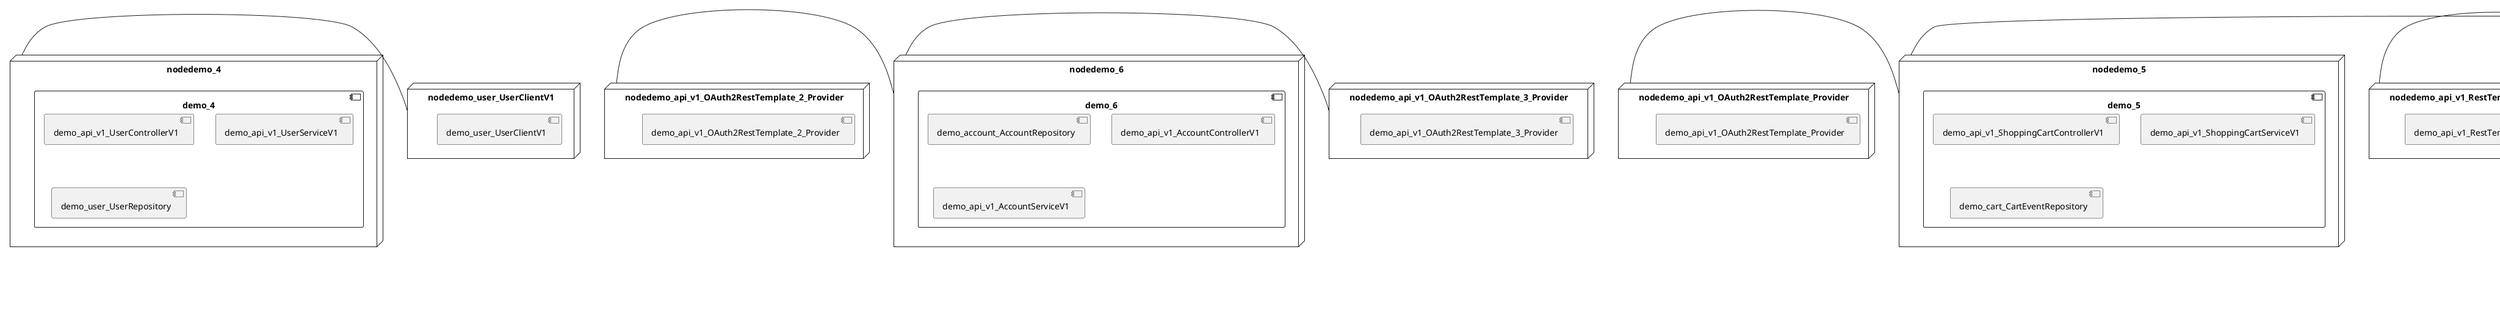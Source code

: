 @startuml
skinparam fixCircleLabelOverlapping true
skinparam componentStyle uml2
node nodedemo {
component demo {
[demo_api_v1_CatalogControllerV1] [[kbastani-spring-cloud-event-sourcing-example.system#_8QPbhOpMEe6Y__14NL0ePA]]
[demo_api_v1_CatalogServiceV1] [[kbastani-spring-cloud-event-sourcing-example.system#_8QPbhOpMEe6Y__14NL0ePA]]
[demo_catalog_CatalogInfoRepository] [[kbastani-spring-cloud-event-sourcing-example.system#_8QPbhOpMEe6Y__14NL0ePA]]
}
}
node nodedemo_2 {
component demo_2 {
[DatabaseInitializer] [[kbastani-spring-cloud-event-sourcing-example.system#_8QPbhOpMEe6Y__14NL0ePA]]
[demo_api_v1_OrderControllerV1] [[kbastani-spring-cloud-event-sourcing-example.system#_8QPbhOpMEe6Y__14NL0ePA]]
[demo_api_v1_OrderServiceV1] [[kbastani-spring-cloud-event-sourcing-example.system#_8QPbhOpMEe6Y__14NL0ePA]]
[demo_config_DatabaseInitializer] [[kbastani-spring-cloud-event-sourcing-example.system#_8QPbhOpMEe6Y__14NL0ePA]]
[demo_invoice_InvoiceRepository] [[kbastani-spring-cloud-event-sourcing-example.system#_8QPbhOpMEe6Y__14NL0ePA]]
[demo_order_OrderEventRepository] [[kbastani-spring-cloud-event-sourcing-example.system#_8QPbhOpMEe6Y__14NL0ePA]]
[demo_order_OrderRepository] [[kbastani-spring-cloud-event-sourcing-example.system#_8QPbhOpMEe6Y__14NL0ePA]]
}
}
node nodedemo_3 {
component demo_3 {
[demo_UserController] [[kbastani-spring-cloud-event-sourcing-example.system#_8QPbhOpMEe6Y__14NL0ePA]]
[demo_UserRepository] [[kbastani-spring-cloud-event-sourcing-example.system#_8QPbhOpMEe6Y__14NL0ePA]]
[demo_UserService] [[kbastani-spring-cloud-event-sourcing-example.system#_8QPbhOpMEe6Y__14NL0ePA]]
[demo_login_UserController] [[kbastani-spring-cloud-event-sourcing-example.system#_8QPbhOpMEe6Y__14NL0ePA]]
}
}
node nodedemo_4 {
component demo_4 {
[demo_api_v1_UserControllerV1] [[kbastani-spring-cloud-event-sourcing-example.system#_8QPbhOpMEe6Y__14NL0ePA]]
[demo_api_v1_UserServiceV1] [[kbastani-spring-cloud-event-sourcing-example.system#_8QPbhOpMEe6Y__14NL0ePA]]
[demo_user_UserRepository] [[kbastani-spring-cloud-event-sourcing-example.system#_8QPbhOpMEe6Y__14NL0ePA]]
}
}
node nodedemo_5 {
component demo_5 {
[demo_api_v1_ShoppingCartControllerV1] [[kbastani-spring-cloud-event-sourcing-example.system#_8QPbhOpMEe6Y__14NL0ePA]]
[demo_api_v1_ShoppingCartServiceV1] [[kbastani-spring-cloud-event-sourcing-example.system#_8QPbhOpMEe6Y__14NL0ePA]]
[demo_cart_CartEventRepository] [[kbastani-spring-cloud-event-sourcing-example.system#_8QPbhOpMEe6Y__14NL0ePA]]
}
}
node nodedemo_6 {
component demo_6 {
[demo_account_AccountRepository] [[kbastani-spring-cloud-event-sourcing-example.system#_8QPbhOpMEe6Y__14NL0ePA]]
[demo_api_v1_AccountControllerV1] [[kbastani-spring-cloud-event-sourcing-example.system#_8QPbhOpMEe6Y__14NL0ePA]]
[demo_api_v1_AccountServiceV1] [[kbastani-spring-cloud-event-sourcing-example.system#_8QPbhOpMEe6Y__14NL0ePA]]
}
}
node nodedemo_7 {
component demo_7 {
}
}
node nodedemo_v1 {
component demo_v1 {
[demo_v1_InventoryControllerV1] [[kbastani-spring-cloud-event-sourcing-example.system#_8QPbhOpMEe6Y__14NL0ePA]]
[demo_v1_InventoryServiceV1] [[kbastani-spring-cloud-event-sourcing-example.system#_8QPbhOpMEe6Y__14NL0ePA]]
}
}
node nodedemo_api_v1_OAuth2RestTemplate_2_Provider {
[demo_api_v1_OAuth2RestTemplate_2_Provider] [[kbastani-spring-cloud-event-sourcing-example.system#_8QPbhOpMEe6Y__14NL0ePA]]
}
node nodedemo_api_v1_OAuth2RestTemplate_3_Provider {
[demo_api_v1_OAuth2RestTemplate_3_Provider] [[kbastani-spring-cloud-event-sourcing-example.system#_8QPbhOpMEe6Y__14NL0ePA]]
}
node nodedemo_api_v1_OAuth2RestTemplate_Provider {
[demo_api_v1_OAuth2RestTemplate_Provider] [[kbastani-spring-cloud-event-sourcing-example.system#_8QPbhOpMEe6Y__14NL0ePA]]
}
node nodedemo_api_v1_RestTemplate_2_Provider {
[demo_api_v1_RestTemplate_2_Provider] [[kbastani-spring-cloud-event-sourcing-example.system#_8QPbhOpMEe6Y__14NL0ePA]]
}
node nodedemo_api_v1_RestTemplate_Provider {
[demo_api_v1_RestTemplate_Provider] [[kbastani-spring-cloud-event-sourcing-example.system#_8QPbhOpMEe6Y__14NL0ePA]]
}
node nodedemo_inventory_InventoryRepository_Provider {
[demo_inventory_InventoryRepository_Provider] [[kbastani-spring-cloud-event-sourcing-example.system#_8QPbhOpMEe6Y__14NL0ePA]]
}
node nodedemo_login_AuthenticationManager_Provider {
[demo_login_AuthenticationManager_Provider] [[kbastani-spring-cloud-event-sourcing-example.system#_8QPbhOpMEe6Y__14NL0ePA]]
}
node nodedemo_login_ClientDetailsService_Provider {
[demo_login_ClientDetailsService_Provider] [[kbastani-spring-cloud-event-sourcing-example.system#_8QPbhOpMEe6Y__14NL0ePA]]
}
node nodedemo_login_HttpSessionSecurityContextRepository_Provider {
[demo_login_HttpSessionSecurityContextRepository_Provider] [[kbastani-spring-cloud-event-sourcing-example.system#_8QPbhOpMEe6Y__14NL0ePA]]
}
node nodedemo_login_LoginController {
[demo_login_LoginController] [[kbastani-spring-cloud-event-sourcing-example.system#_8QPbhOpMEe6Y__14NL0ePA]]
}
node nodedemo_product_ProductRepository_Provider {
[demo_product_ProductRepository_Provider] [[kbastani-spring-cloud-event-sourcing-example.system#_8QPbhOpMEe6Y__14NL0ePA]]
}
node nodedemo_user_UserClientV1 {
[demo_user_UserClientV1] [[kbastani-spring-cloud-event-sourcing-example.system#_8QPbhOpMEe6Y__14NL0ePA]]
}
node nodedemo_v1_Session_Provider {
[demo_v1_Session_Provider] [[kbastani-spring-cloud-event-sourcing-example.system#_8QPbhOpMEe6Y__14NL0ePA]]
}
[nodedemo_4] - [nodedemo_user_UserClientV1]
[nodedemo_api_v1_OAuth2RestTemplate_2_Provider] - [nodedemo_6]
[nodedemo_api_v1_OAuth2RestTemplate_3_Provider] - [nodedemo_6]
[nodedemo_api_v1_OAuth2RestTemplate_Provider] - [nodedemo_5]
[nodedemo_api_v1_RestTemplate_2_Provider] - [nodedemo]
[nodedemo_api_v1_RestTemplate_Provider] - [nodedemo_5]
[nodedemo_inventory_InventoryRepository_Provider] - [nodedemo_v1]
[nodedemo_login_AuthenticationManager_Provider] - [nodedemo_login_LoginController]
[nodedemo_login_ClientDetailsService_Provider] - [nodedemo_login_LoginController]
[nodedemo_login_HttpSessionSecurityContextRepository_Provider] - [nodedemo_login_LoginController]
[nodedemo_product_ProductRepository_Provider] - [nodedemo_v1]
[nodedemo_v1_Session_Provider] - [nodedemo_v1]

@enduml
